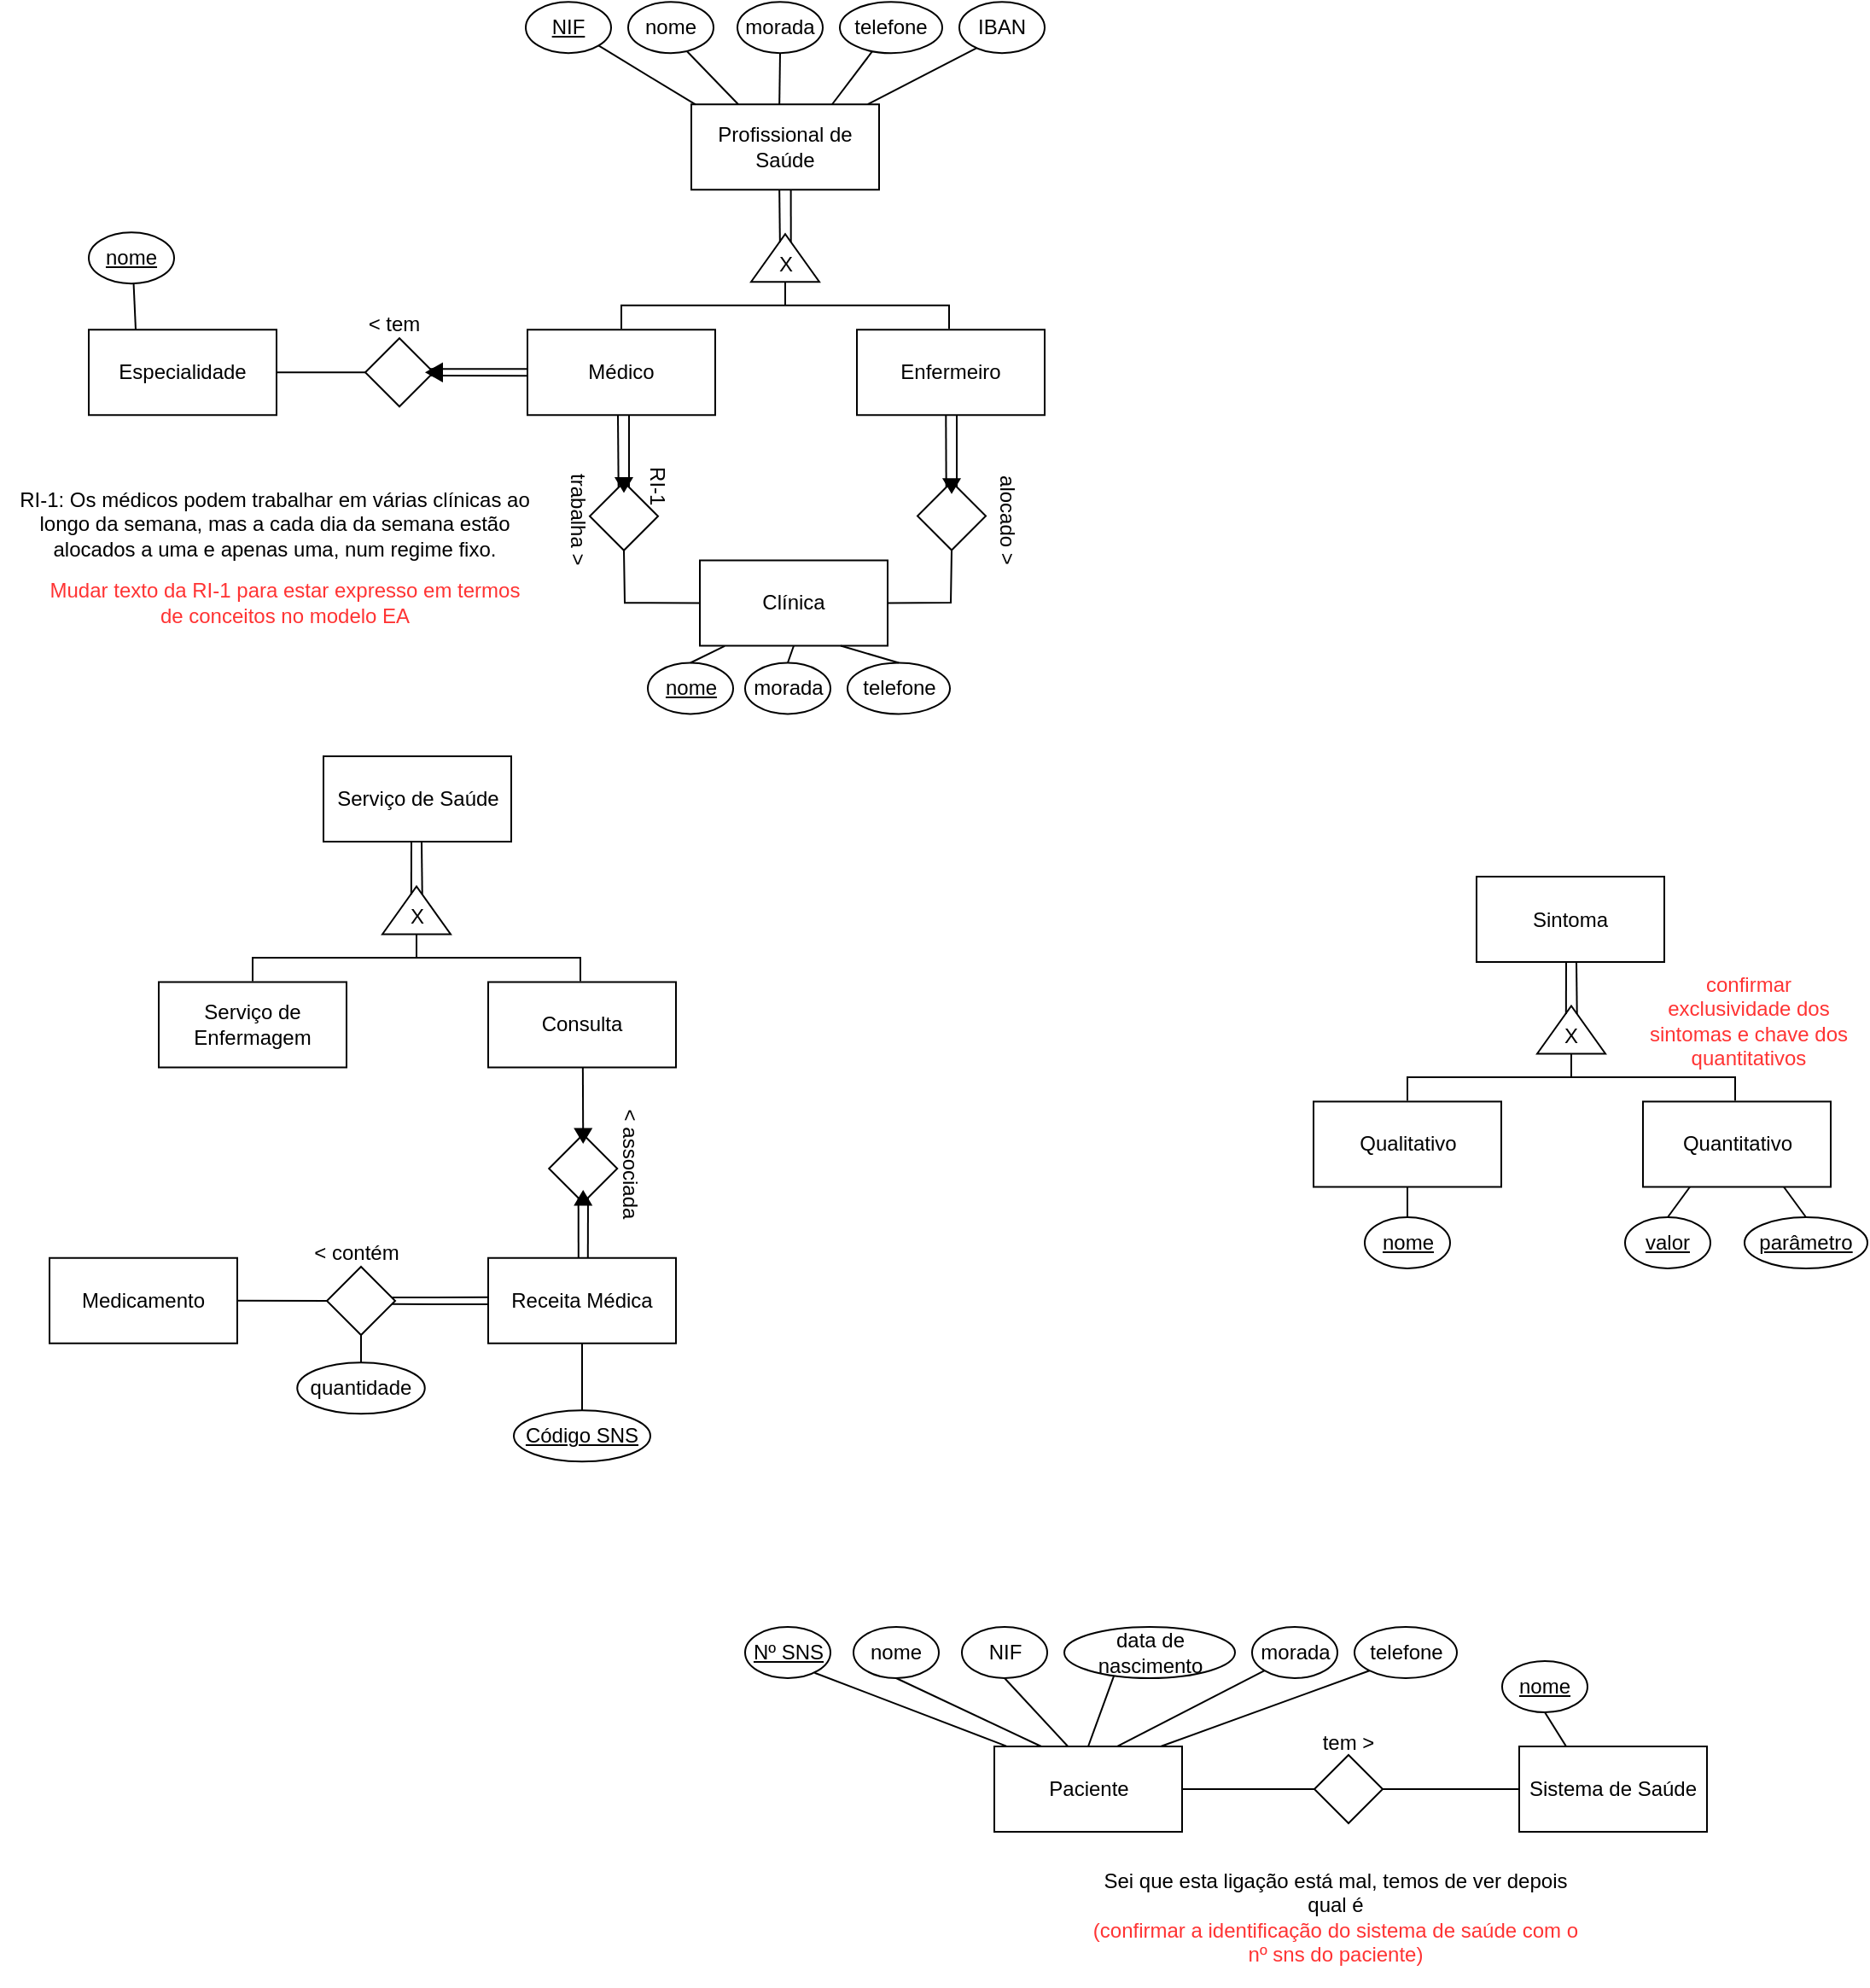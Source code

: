 <mxfile version="24.2.5" type="device">
  <diagram name="Página-1" id="wpr3pBIpoUip04HzEn6h">
    <mxGraphModel dx="967" dy="701" grid="1" gridSize="10" guides="1" tooltips="1" connect="1" arrows="1" fold="1" page="1" pageScale="1" pageWidth="1169" pageHeight="1654" math="0" shadow="0">
      <root>
        <mxCell id="0" />
        <mxCell id="1" parent="0" />
        <mxCell id="ECzDEPBXJ9Gx6K2N4yYG-2" value="Profissional de Saúde" style="html=1;whiteSpace=wrap;" parent="1" vertex="1">
          <mxGeometry x="433" y="118.13" width="110" height="50" as="geometry" />
        </mxCell>
        <mxCell id="ECzDEPBXJ9Gx6K2N4yYG-3" value="&lt;u&gt;NIF&lt;/u&gt;" style="ellipse;whiteSpace=wrap;html=1;" parent="1" vertex="1">
          <mxGeometry x="336" y="58.13" width="50" height="30" as="geometry" />
        </mxCell>
        <mxCell id="ECzDEPBXJ9Gx6K2N4yYG-4" value="nome" style="ellipse;whiteSpace=wrap;html=1;" parent="1" vertex="1">
          <mxGeometry x="396" y="58.13" width="50" height="30" as="geometry" />
        </mxCell>
        <mxCell id="ECzDEPBXJ9Gx6K2N4yYG-5" value="morada" style="ellipse;whiteSpace=wrap;html=1;" parent="1" vertex="1">
          <mxGeometry x="460" y="58.13" width="50" height="30" as="geometry" />
        </mxCell>
        <mxCell id="ECzDEPBXJ9Gx6K2N4yYG-6" value="telefone" style="ellipse;whiteSpace=wrap;html=1;" parent="1" vertex="1">
          <mxGeometry x="520" y="58.13" width="60" height="30" as="geometry" />
        </mxCell>
        <mxCell id="ECzDEPBXJ9Gx6K2N4yYG-7" value="IBAN" style="ellipse;whiteSpace=wrap;html=1;" parent="1" vertex="1">
          <mxGeometry x="590" y="58.13" width="50" height="30" as="geometry" />
        </mxCell>
        <mxCell id="ECzDEPBXJ9Gx6K2N4yYG-9" value="" style="endArrow=none;html=1;rounded=0;exitX=1;exitY=1;exitDx=0;exitDy=0;entryX=0.022;entryY=0.002;entryDx=0;entryDy=0;entryPerimeter=0;" parent="1" source="ECzDEPBXJ9Gx6K2N4yYG-3" target="ECzDEPBXJ9Gx6K2N4yYG-2" edge="1">
          <mxGeometry width="50" height="50" relative="1" as="geometry">
            <mxPoint x="463" y="198.13" as="sourcePoint" />
            <mxPoint x="513" y="148.13" as="targetPoint" />
          </mxGeometry>
        </mxCell>
        <mxCell id="ECzDEPBXJ9Gx6K2N4yYG-10" value="" style="endArrow=none;html=1;rounded=0;entryX=0.693;entryY=0.97;entryDx=0;entryDy=0;entryPerimeter=0;exitX=0.25;exitY=0;exitDx=0;exitDy=0;" parent="1" source="ECzDEPBXJ9Gx6K2N4yYG-2" target="ECzDEPBXJ9Gx6K2N4yYG-4" edge="1">
          <mxGeometry width="50" height="50" relative="1" as="geometry">
            <mxPoint x="463" y="198.13" as="sourcePoint" />
            <mxPoint x="513" y="148.13" as="targetPoint" />
          </mxGeometry>
        </mxCell>
        <mxCell id="ECzDEPBXJ9Gx6K2N4yYG-11" value="" style="endArrow=none;html=1;rounded=0;entryX=0.5;entryY=1;entryDx=0;entryDy=0;exitX=0.469;exitY=0.008;exitDx=0;exitDy=0;exitPerimeter=0;" parent="1" source="ECzDEPBXJ9Gx6K2N4yYG-2" target="ECzDEPBXJ9Gx6K2N4yYG-5" edge="1">
          <mxGeometry width="50" height="50" relative="1" as="geometry">
            <mxPoint x="463" y="198.13" as="sourcePoint" />
            <mxPoint x="513" y="148.13" as="targetPoint" />
          </mxGeometry>
        </mxCell>
        <mxCell id="ECzDEPBXJ9Gx6K2N4yYG-12" value="" style="endArrow=none;html=1;rounded=0;entryX=0.315;entryY=0.97;entryDx=0;entryDy=0;entryPerimeter=0;exitX=0.75;exitY=0;exitDx=0;exitDy=0;" parent="1" source="ECzDEPBXJ9Gx6K2N4yYG-2" target="ECzDEPBXJ9Gx6K2N4yYG-6" edge="1">
          <mxGeometry width="50" height="50" relative="1" as="geometry">
            <mxPoint x="513" y="118.13" as="sourcePoint" />
            <mxPoint x="513" y="148.13" as="targetPoint" />
          </mxGeometry>
        </mxCell>
        <mxCell id="ECzDEPBXJ9Gx6K2N4yYG-13" value="" style="endArrow=none;html=1;rounded=0;entryX=0.201;entryY=0.901;entryDx=0;entryDy=0;entryPerimeter=0;exitX=0.94;exitY=-0.001;exitDx=0;exitDy=0;exitPerimeter=0;" parent="1" source="ECzDEPBXJ9Gx6K2N4yYG-2" target="ECzDEPBXJ9Gx6K2N4yYG-7" edge="1">
          <mxGeometry width="50" height="50" relative="1" as="geometry">
            <mxPoint x="463" y="168.13" as="sourcePoint" />
            <mxPoint x="513" y="118.13" as="targetPoint" />
          </mxGeometry>
        </mxCell>
        <mxCell id="ECzDEPBXJ9Gx6K2N4yYG-14" value="Clínica" style="html=1;whiteSpace=wrap;" parent="1" vertex="1">
          <mxGeometry x="438" y="385.25" width="110" height="50" as="geometry" />
        </mxCell>
        <mxCell id="ECzDEPBXJ9Gx6K2N4yYG-16" value="&lt;u&gt;nome&lt;/u&gt;" style="ellipse;whiteSpace=wrap;html=1;" parent="1" vertex="1">
          <mxGeometry x="407.5" y="445.25" width="50" height="30" as="geometry" />
        </mxCell>
        <mxCell id="ECzDEPBXJ9Gx6K2N4yYG-17" value="morada" style="ellipse;whiteSpace=wrap;html=1;" parent="1" vertex="1">
          <mxGeometry x="464.5" y="445.25" width="50" height="30" as="geometry" />
        </mxCell>
        <mxCell id="ECzDEPBXJ9Gx6K2N4yYG-18" value="telefone" style="ellipse;whiteSpace=wrap;html=1;" parent="1" vertex="1">
          <mxGeometry x="524.5" y="445.25" width="60" height="30" as="geometry" />
        </mxCell>
        <mxCell id="ECzDEPBXJ9Gx6K2N4yYG-19" value="" style="endArrow=none;html=1;rounded=0;exitX=0.132;exitY=1.004;exitDx=0;exitDy=0;exitPerimeter=0;entryX=0.5;entryY=0;entryDx=0;entryDy=0;" parent="1" source="ECzDEPBXJ9Gx6K2N4yYG-14" target="ECzDEPBXJ9Gx6K2N4yYG-16" edge="1">
          <mxGeometry width="50" height="50" relative="1" as="geometry">
            <mxPoint x="417.5" y="446" as="sourcePoint" />
            <mxPoint x="443" y="445.25" as="targetPoint" />
          </mxGeometry>
        </mxCell>
        <mxCell id="ECzDEPBXJ9Gx6K2N4yYG-20" value="" style="endArrow=none;html=1;rounded=0;entryX=0.5;entryY=0;entryDx=0;entryDy=0;exitX=0.5;exitY=1;exitDx=0;exitDy=0;" parent="1" source="ECzDEPBXJ9Gx6K2N4yYG-14" target="ECzDEPBXJ9Gx6K2N4yYG-17" edge="1">
          <mxGeometry width="50" height="50" relative="1" as="geometry">
            <mxPoint x="457.5" y="476" as="sourcePoint" />
            <mxPoint x="507.5" y="426" as="targetPoint" />
          </mxGeometry>
        </mxCell>
        <mxCell id="ECzDEPBXJ9Gx6K2N4yYG-21" value="" style="endArrow=none;html=1;rounded=0;entryX=0.5;entryY=0;entryDx=0;entryDy=0;exitX=0.75;exitY=1;exitDx=0;exitDy=0;" parent="1" source="ECzDEPBXJ9Gx6K2N4yYG-14" target="ECzDEPBXJ9Gx6K2N4yYG-18" edge="1">
          <mxGeometry width="50" height="50" relative="1" as="geometry">
            <mxPoint x="457.5" y="476" as="sourcePoint" />
            <mxPoint x="507.5" y="426" as="targetPoint" />
          </mxGeometry>
        </mxCell>
        <mxCell id="ECzDEPBXJ9Gx6K2N4yYG-22" value="Paciente" style="html=1;whiteSpace=wrap;" parent="1" vertex="1">
          <mxGeometry x="610.5" y="1080" width="110" height="50" as="geometry" />
        </mxCell>
        <mxCell id="ECzDEPBXJ9Gx6K2N4yYG-23" value="&lt;u&gt;Nº SNS&lt;/u&gt;" style="ellipse;whiteSpace=wrap;html=1;" parent="1" vertex="1">
          <mxGeometry x="464.5" y="1010" width="50" height="30" as="geometry" />
        </mxCell>
        <mxCell id="ECzDEPBXJ9Gx6K2N4yYG-24" value="NIF" style="ellipse;whiteSpace=wrap;html=1;" parent="1" vertex="1">
          <mxGeometry x="591.5" y="1010" width="50" height="30" as="geometry" />
        </mxCell>
        <mxCell id="ECzDEPBXJ9Gx6K2N4yYG-25" value="nome" style="ellipse;whiteSpace=wrap;html=1;" parent="1" vertex="1">
          <mxGeometry x="528" y="1010" width="50" height="30" as="geometry" />
        </mxCell>
        <mxCell id="ECzDEPBXJ9Gx6K2N4yYG-26" value="morada" style="ellipse;whiteSpace=wrap;html=1;" parent="1" vertex="1">
          <mxGeometry x="761.5" y="1010" width="50" height="30" as="geometry" />
        </mxCell>
        <mxCell id="ECzDEPBXJ9Gx6K2N4yYG-27" value="telefone" style="ellipse;whiteSpace=wrap;html=1;" parent="1" vertex="1">
          <mxGeometry x="821.5" y="1010" width="60" height="30" as="geometry" />
        </mxCell>
        <mxCell id="ECzDEPBXJ9Gx6K2N4yYG-28" value="data de nascimento" style="ellipse;whiteSpace=wrap;html=1;" parent="1" vertex="1">
          <mxGeometry x="651.5" y="1010" width="100" height="30" as="geometry" />
        </mxCell>
        <mxCell id="ECzDEPBXJ9Gx6K2N4yYG-29" value="" style="endArrow=none;html=1;rounded=0;exitX=0.814;exitY=0.895;exitDx=0;exitDy=0;exitPerimeter=0;entryX=0.064;entryY=-0.004;entryDx=0;entryDy=0;entryPerimeter=0;" parent="1" source="ECzDEPBXJ9Gx6K2N4yYG-23" target="ECzDEPBXJ9Gx6K2N4yYG-22" edge="1">
          <mxGeometry width="50" height="50" relative="1" as="geometry">
            <mxPoint x="631.5" y="1060" as="sourcePoint" />
            <mxPoint x="681.5" y="1010" as="targetPoint" />
          </mxGeometry>
        </mxCell>
        <mxCell id="ECzDEPBXJ9Gx6K2N4yYG-30" value="" style="endArrow=none;html=1;rounded=0;exitX=0.25;exitY=0;exitDx=0;exitDy=0;entryX=0.5;entryY=1;entryDx=0;entryDy=0;" parent="1" source="ECzDEPBXJ9Gx6K2N4yYG-22" target="ECzDEPBXJ9Gx6K2N4yYG-25" edge="1">
          <mxGeometry width="50" height="50" relative="1" as="geometry">
            <mxPoint x="651.5" y="1070" as="sourcePoint" />
            <mxPoint x="701.5" y="1020" as="targetPoint" />
          </mxGeometry>
        </mxCell>
        <mxCell id="ECzDEPBXJ9Gx6K2N4yYG-31" value="" style="endArrow=none;html=1;rounded=0;entryX=0.5;entryY=1;entryDx=0;entryDy=0;exitX=0.393;exitY=0.002;exitDx=0;exitDy=0;exitPerimeter=0;" parent="1" source="ECzDEPBXJ9Gx6K2N4yYG-22" target="ECzDEPBXJ9Gx6K2N4yYG-24" edge="1">
          <mxGeometry width="50" height="50" relative="1" as="geometry">
            <mxPoint x="651.5" y="1070" as="sourcePoint" />
            <mxPoint x="701.5" y="1020" as="targetPoint" />
          </mxGeometry>
        </mxCell>
        <mxCell id="ECzDEPBXJ9Gx6K2N4yYG-32" value="" style="endArrow=none;html=1;rounded=0;entryX=0.29;entryY=0.959;entryDx=0;entryDy=0;entryPerimeter=0;exitX=0.5;exitY=0;exitDx=0;exitDy=0;" parent="1" source="ECzDEPBXJ9Gx6K2N4yYG-22" target="ECzDEPBXJ9Gx6K2N4yYG-28" edge="1">
          <mxGeometry width="50" height="50" relative="1" as="geometry">
            <mxPoint x="651.5" y="1080" as="sourcePoint" />
            <mxPoint x="701.5" y="1030" as="targetPoint" />
          </mxGeometry>
        </mxCell>
        <mxCell id="ECzDEPBXJ9Gx6K2N4yYG-33" value="" style="endArrow=none;html=1;rounded=0;entryX=0;entryY=1;entryDx=0;entryDy=0;exitX=0.653;exitY=0.001;exitDx=0;exitDy=0;exitPerimeter=0;" parent="1" source="ECzDEPBXJ9Gx6K2N4yYG-22" target="ECzDEPBXJ9Gx6K2N4yYG-26" edge="1">
          <mxGeometry width="50" height="50" relative="1" as="geometry">
            <mxPoint x="661.5" y="1070" as="sourcePoint" />
            <mxPoint x="711.5" y="1020" as="targetPoint" />
          </mxGeometry>
        </mxCell>
        <mxCell id="ECzDEPBXJ9Gx6K2N4yYG-34" value="" style="endArrow=none;html=1;rounded=0;entryX=0;entryY=1;entryDx=0;entryDy=0;exitX=0.889;exitY=-0.002;exitDx=0;exitDy=0;exitPerimeter=0;" parent="1" source="ECzDEPBXJ9Gx6K2N4yYG-22" target="ECzDEPBXJ9Gx6K2N4yYG-27" edge="1">
          <mxGeometry width="50" height="50" relative="1" as="geometry">
            <mxPoint x="631.5" y="1060" as="sourcePoint" />
            <mxPoint x="681.5" y="1010" as="targetPoint" />
          </mxGeometry>
        </mxCell>
        <mxCell id="ECzDEPBXJ9Gx6K2N4yYG-35" value="Sistema de Saúde" style="html=1;whiteSpace=wrap;" parent="1" vertex="1">
          <mxGeometry x="918" y="1080" width="110" height="50" as="geometry" />
        </mxCell>
        <mxCell id="ECzDEPBXJ9Gx6K2N4yYG-36" value="&lt;u&gt;nome&lt;/u&gt;" style="ellipse;whiteSpace=wrap;html=1;" parent="1" vertex="1">
          <mxGeometry x="908" y="1030" width="50" height="30" as="geometry" />
        </mxCell>
        <mxCell id="ECzDEPBXJ9Gx6K2N4yYG-37" value="" style="endArrow=none;html=1;rounded=0;entryX=0.5;entryY=1;entryDx=0;entryDy=0;exitX=0.25;exitY=0;exitDx=0;exitDy=0;" parent="1" source="ECzDEPBXJ9Gx6K2N4yYG-35" target="ECzDEPBXJ9Gx6K2N4yYG-36" edge="1">
          <mxGeometry width="50" height="50" relative="1" as="geometry">
            <mxPoint x="848" y="1150" as="sourcePoint" />
            <mxPoint x="898" y="1100" as="targetPoint" />
          </mxGeometry>
        </mxCell>
        <mxCell id="ECzDEPBXJ9Gx6K2N4yYG-38" value="" style="rhombus;whiteSpace=wrap;html=1;" parent="1" vertex="1">
          <mxGeometry x="798" y="1085" width="40" height="40" as="geometry" />
        </mxCell>
        <mxCell id="ECzDEPBXJ9Gx6K2N4yYG-39" value="" style="endArrow=none;html=1;rounded=0;exitX=1;exitY=0.5;exitDx=0;exitDy=0;entryX=0;entryY=0.5;entryDx=0;entryDy=0;" parent="1" source="ECzDEPBXJ9Gx6K2N4yYG-38" target="ECzDEPBXJ9Gx6K2N4yYG-35" edge="1">
          <mxGeometry width="50" height="50" relative="1" as="geometry">
            <mxPoint x="768" y="1110" as="sourcePoint" />
            <mxPoint x="818" y="1060" as="targetPoint" />
          </mxGeometry>
        </mxCell>
        <mxCell id="ECzDEPBXJ9Gx6K2N4yYG-40" value="" style="endArrow=none;html=1;rounded=0;exitX=1;exitY=0.5;exitDx=0;exitDy=0;entryX=0;entryY=0.5;entryDx=0;entryDy=0;" parent="1" source="ECzDEPBXJ9Gx6K2N4yYG-22" target="ECzDEPBXJ9Gx6K2N4yYG-38" edge="1">
          <mxGeometry width="50" height="50" relative="1" as="geometry">
            <mxPoint x="768" y="1110" as="sourcePoint" />
            <mxPoint x="818" y="1060" as="targetPoint" />
          </mxGeometry>
        </mxCell>
        <mxCell id="ECzDEPBXJ9Gx6K2N4yYG-41" value="tem &amp;gt;" style="text;html=1;align=center;verticalAlign=middle;whiteSpace=wrap;rounded=0;" parent="1" vertex="1">
          <mxGeometry x="793" y="1068" width="50" height="20" as="geometry" />
        </mxCell>
        <mxCell id="ECzDEPBXJ9Gx6K2N4yYG-42" value="Médico" style="html=1;whiteSpace=wrap;" parent="1" vertex="1">
          <mxGeometry x="337" y="250.13" width="110" height="50" as="geometry" />
        </mxCell>
        <mxCell id="ECzDEPBXJ9Gx6K2N4yYG-43" value="Enfermeiro" style="html=1;whiteSpace=wrap;" parent="1" vertex="1">
          <mxGeometry x="530" y="250.13" width="110" height="50" as="geometry" />
        </mxCell>
        <mxCell id="ECzDEPBXJ9Gx6K2N4yYG-44" value="" style="triangle;whiteSpace=wrap;html=1;rotation=-90;" parent="1" vertex="1">
          <mxGeometry x="474" y="188.13" width="28" height="40" as="geometry" />
        </mxCell>
        <mxCell id="ECzDEPBXJ9Gx6K2N4yYG-45" value="" style="endArrow=none;html=1;rounded=0;entryX=0.469;entryY=1.002;entryDx=0;entryDy=0;entryPerimeter=0;exitX=0.831;exitY=0.423;exitDx=0;exitDy=0;exitPerimeter=0;" parent="1" source="ECzDEPBXJ9Gx6K2N4yYG-44" target="ECzDEPBXJ9Gx6K2N4yYG-2" edge="1">
          <mxGeometry width="50" height="50" relative="1" as="geometry">
            <mxPoint x="484.32" y="199.562" as="sourcePoint" />
            <mxPoint x="484.26" y="167.88" as="targetPoint" />
          </mxGeometry>
        </mxCell>
        <mxCell id="ECzDEPBXJ9Gx6K2N4yYG-47" value="" style="endArrow=none;html=1;rounded=0;entryX=0.53;entryY=1.004;entryDx=0;entryDy=0;entryPerimeter=0;exitX=0.831;exitY=0.584;exitDx=0;exitDy=0;exitPerimeter=0;" parent="1" source="ECzDEPBXJ9Gx6K2N4yYG-44" target="ECzDEPBXJ9Gx6K2N4yYG-2" edge="1">
          <mxGeometry width="50" height="50" relative="1" as="geometry">
            <mxPoint x="491.95" y="199.13" as="sourcePoint" />
            <mxPoint x="491.95" y="168.13" as="targetPoint" />
          </mxGeometry>
        </mxCell>
        <mxCell id="ECzDEPBXJ9Gx6K2N4yYG-48" value="X" style="text;html=1;align=center;verticalAlign=middle;whiteSpace=wrap;rounded=0;" parent="1" vertex="1">
          <mxGeometry x="480.5" y="204.63" width="15" height="15" as="geometry" />
        </mxCell>
        <mxCell id="ECzDEPBXJ9Gx6K2N4yYG-49" value="" style="strokeWidth=1;html=1;shape=mxgraph.flowchart.annotation_2;align=left;labelPosition=right;pointerEvents=1;rotation=90;" parent="1" vertex="1">
          <mxGeometry x="474.25" y="139.88" width="27.5" height="192" as="geometry" />
        </mxCell>
        <mxCell id="ECzDEPBXJ9Gx6K2N4yYG-50" value="Sei que esta ligação está mal, temos de ver depois qual é&lt;div&gt;&lt;font color=&quot;#ff3333&quot;&gt;(confirmar a identificação do sistema de saúde com o nº sns do paciente)&lt;/font&gt;&lt;/div&gt;" style="text;html=1;align=center;verticalAlign=middle;whiteSpace=wrap;rounded=0;" parent="1" vertex="1">
          <mxGeometry x="666.89" y="1140" width="287" height="80" as="geometry" />
        </mxCell>
        <mxCell id="ECzDEPBXJ9Gx6K2N4yYG-52" value="Serviço de Saúde" style="html=1;whiteSpace=wrap;" parent="1" vertex="1">
          <mxGeometry x="217.5" y="500" width="110" height="50" as="geometry" />
        </mxCell>
        <mxCell id="ECzDEPBXJ9Gx6K2N4yYG-53" value="Serviço de Enfermagem" style="html=1;whiteSpace=wrap;" parent="1" vertex="1">
          <mxGeometry x="121" y="632.25" width="110" height="50" as="geometry" />
        </mxCell>
        <mxCell id="ECzDEPBXJ9Gx6K2N4yYG-54" value="Consulta" style="html=1;whiteSpace=wrap;" parent="1" vertex="1">
          <mxGeometry x="314" y="632.25" width="110" height="50" as="geometry" />
        </mxCell>
        <mxCell id="ECzDEPBXJ9Gx6K2N4yYG-55" value="" style="triangle;whiteSpace=wrap;html=1;rotation=-90;" parent="1" vertex="1">
          <mxGeometry x="258" y="570.25" width="28" height="40" as="geometry" />
        </mxCell>
        <mxCell id="ECzDEPBXJ9Gx6K2N4yYG-56" value="" style="endArrow=none;html=1;rounded=0;entryX=0.469;entryY=1.002;entryDx=0;entryDy=0;entryPerimeter=0;exitX=0.831;exitY=0.423;exitDx=0;exitDy=0;exitPerimeter=0;" parent="1" source="ECzDEPBXJ9Gx6K2N4yYG-55" edge="1">
          <mxGeometry width="50" height="50" relative="1" as="geometry">
            <mxPoint x="268.32" y="581.682" as="sourcePoint" />
            <mxPoint x="269" y="550.25" as="targetPoint" />
          </mxGeometry>
        </mxCell>
        <mxCell id="ECzDEPBXJ9Gx6K2N4yYG-57" value="" style="endArrow=none;html=1;rounded=0;entryX=0.53;entryY=1.004;entryDx=0;entryDy=0;entryPerimeter=0;exitX=0.831;exitY=0.584;exitDx=0;exitDy=0;exitPerimeter=0;" parent="1" source="ECzDEPBXJ9Gx6K2N4yYG-55" edge="1">
          <mxGeometry width="50" height="50" relative="1" as="geometry">
            <mxPoint x="275.95" y="581.25" as="sourcePoint" />
            <mxPoint x="275" y="550.25" as="targetPoint" />
          </mxGeometry>
        </mxCell>
        <mxCell id="ECzDEPBXJ9Gx6K2N4yYG-58" value="X" style="text;html=1;align=center;verticalAlign=middle;whiteSpace=wrap;rounded=0;" parent="1" vertex="1">
          <mxGeometry x="264.5" y="586.75" width="15" height="15" as="geometry" />
        </mxCell>
        <mxCell id="ECzDEPBXJ9Gx6K2N4yYG-59" value="" style="strokeWidth=1;html=1;shape=mxgraph.flowchart.annotation_2;align=left;labelPosition=right;pointerEvents=1;rotation=90;" parent="1" vertex="1">
          <mxGeometry x="258.25" y="522" width="27.5" height="192" as="geometry" />
        </mxCell>
        <mxCell id="ECzDEPBXJ9Gx6K2N4yYG-60" value="Sintoma" style="html=1;whiteSpace=wrap;" parent="1" vertex="1">
          <mxGeometry x="893" y="570.5" width="110" height="50" as="geometry" />
        </mxCell>
        <mxCell id="ECzDEPBXJ9Gx6K2N4yYG-61" value="Qualitativo" style="html=1;whiteSpace=wrap;" parent="1" vertex="1">
          <mxGeometry x="797.5" y="702.25" width="110" height="50" as="geometry" />
        </mxCell>
        <mxCell id="ECzDEPBXJ9Gx6K2N4yYG-62" value="Quantitativo" style="html=1;whiteSpace=wrap;" parent="1" vertex="1">
          <mxGeometry x="990.5" y="702.25" width="110" height="50" as="geometry" />
        </mxCell>
        <mxCell id="ECzDEPBXJ9Gx6K2N4yYG-63" value="" style="triangle;whiteSpace=wrap;html=1;rotation=-90;" parent="1" vertex="1">
          <mxGeometry x="934.5" y="640.25" width="28" height="40" as="geometry" />
        </mxCell>
        <mxCell id="ECzDEPBXJ9Gx6K2N4yYG-64" value="" style="endArrow=none;html=1;rounded=0;entryX=0.469;entryY=1.002;entryDx=0;entryDy=0;entryPerimeter=0;exitX=0.831;exitY=0.423;exitDx=0;exitDy=0;exitPerimeter=0;" parent="1" source="ECzDEPBXJ9Gx6K2N4yYG-63" edge="1">
          <mxGeometry width="50" height="50" relative="1" as="geometry">
            <mxPoint x="944.82" y="651.682" as="sourcePoint" />
            <mxPoint x="945.5" y="620.25" as="targetPoint" />
          </mxGeometry>
        </mxCell>
        <mxCell id="ECzDEPBXJ9Gx6K2N4yYG-65" value="" style="endArrow=none;html=1;rounded=0;entryX=0.53;entryY=1.004;entryDx=0;entryDy=0;entryPerimeter=0;exitX=0.831;exitY=0.584;exitDx=0;exitDy=0;exitPerimeter=0;" parent="1" source="ECzDEPBXJ9Gx6K2N4yYG-63" edge="1">
          <mxGeometry width="50" height="50" relative="1" as="geometry">
            <mxPoint x="952.45" y="651.25" as="sourcePoint" />
            <mxPoint x="951.5" y="620.25" as="targetPoint" />
          </mxGeometry>
        </mxCell>
        <mxCell id="ECzDEPBXJ9Gx6K2N4yYG-66" value="X" style="text;html=1;align=center;verticalAlign=middle;whiteSpace=wrap;rounded=0;" parent="1" vertex="1">
          <mxGeometry x="941" y="656.75" width="15" height="15" as="geometry" />
        </mxCell>
        <mxCell id="ECzDEPBXJ9Gx6K2N4yYG-67" value="" style="strokeWidth=1;html=1;shape=mxgraph.flowchart.annotation_2;align=left;labelPosition=right;pointerEvents=1;rotation=90;" parent="1" vertex="1">
          <mxGeometry x="934.75" y="592" width="27.5" height="192" as="geometry" />
        </mxCell>
        <mxCell id="ECzDEPBXJ9Gx6K2N4yYG-68" value="&lt;font color=&quot;#ff3333&quot;&gt;confirmar exclusividade dos sintomas e chave dos quantitativos&lt;/font&gt;" style="text;html=1;align=center;verticalAlign=middle;whiteSpace=wrap;rounded=0;" parent="1" vertex="1">
          <mxGeometry x="990.5" y="640.25" width="122.5" height="30" as="geometry" />
        </mxCell>
        <mxCell id="ECzDEPBXJ9Gx6K2N4yYG-69" value="Receita Médica" style="html=1;whiteSpace=wrap;" parent="1" vertex="1">
          <mxGeometry x="314" y="793.87" width="110" height="50" as="geometry" />
        </mxCell>
        <mxCell id="ECzDEPBXJ9Gx6K2N4yYG-70" value="&lt;u&gt;Código SNS&lt;/u&gt;" style="ellipse;whiteSpace=wrap;html=1;" parent="1" vertex="1">
          <mxGeometry x="329" y="883.12" width="80" height="30" as="geometry" />
        </mxCell>
        <mxCell id="ECzDEPBXJ9Gx6K2N4yYG-71" value="" style="endArrow=none;html=1;rounded=0;entryX=0.5;entryY=1;entryDx=0;entryDy=0;exitX=0.5;exitY=0;exitDx=0;exitDy=0;" parent="1" source="ECzDEPBXJ9Gx6K2N4yYG-70" target="ECzDEPBXJ9Gx6K2N4yYG-69" edge="1">
          <mxGeometry width="50" height="50" relative="1" as="geometry">
            <mxPoint x="274" y="951.12" as="sourcePoint" />
            <mxPoint x="324" y="901.12" as="targetPoint" />
          </mxGeometry>
        </mxCell>
        <mxCell id="SgDSknZQjqFgcELRfKV_-1" value="Especialidade" style="html=1;whiteSpace=wrap;" parent="1" vertex="1">
          <mxGeometry x="80" y="250.13" width="110" height="50" as="geometry" />
        </mxCell>
        <mxCell id="SgDSknZQjqFgcELRfKV_-2" value="&lt;u&gt;nome&lt;/u&gt;" style="ellipse;whiteSpace=wrap;html=1;" parent="1" vertex="1">
          <mxGeometry x="80" y="193.13" width="50" height="30" as="geometry" />
        </mxCell>
        <mxCell id="SgDSknZQjqFgcELRfKV_-3" value="" style="endArrow=none;html=1;rounded=0;entryX=0.526;entryY=1.012;entryDx=0;entryDy=0;entryPerimeter=0;exitX=0.25;exitY=0;exitDx=0;exitDy=0;" parent="1" source="SgDSknZQjqFgcELRfKV_-1" target="SgDSknZQjqFgcELRfKV_-2" edge="1">
          <mxGeometry width="50" height="50" relative="1" as="geometry">
            <mxPoint x="106.5" y="280" as="sourcePoint" />
            <mxPoint x="156.5" y="230" as="targetPoint" />
          </mxGeometry>
        </mxCell>
        <mxCell id="SgDSknZQjqFgcELRfKV_-5" value="" style="rhombus;whiteSpace=wrap;html=1;" parent="1" vertex="1">
          <mxGeometry x="242" y="255.13" width="40" height="40" as="geometry" />
        </mxCell>
        <mxCell id="SgDSknZQjqFgcELRfKV_-6" value="&amp;lt; tem" style="text;html=1;align=center;verticalAlign=middle;whiteSpace=wrap;rounded=0;" parent="1" vertex="1">
          <mxGeometry x="234" y="237.13" width="50" height="20" as="geometry" />
        </mxCell>
        <mxCell id="SgDSknZQjqFgcELRfKV_-9" value="" style="endArrow=none;html=1;rounded=0;exitX=0.954;exitY=0.544;exitDx=0;exitDy=0;exitPerimeter=0;" parent="1" edge="1">
          <mxGeometry width="50" height="50" relative="1" as="geometry">
            <mxPoint x="280.16" y="277.02" as="sourcePoint" />
            <mxPoint x="337" y="277.13" as="targetPoint" />
          </mxGeometry>
        </mxCell>
        <mxCell id="SgDSknZQjqFgcELRfKV_-10" value="" style="endArrow=none;html=1;rounded=0;exitX=0.954;exitY=0.544;exitDx=0;exitDy=0;exitPerimeter=0;" parent="1" edge="1">
          <mxGeometry width="50" height="50" relative="1" as="geometry">
            <mxPoint x="280" y="273.13" as="sourcePoint" />
            <mxPoint x="337" y="273.13" as="targetPoint" />
          </mxGeometry>
        </mxCell>
        <mxCell id="SgDSknZQjqFgcELRfKV_-12" value="" style="triangle;whiteSpace=wrap;html=1;rotation=-180;fillColor=#000000;" parent="1" vertex="1">
          <mxGeometry x="278" y="270.13" width="9" height="10" as="geometry" />
        </mxCell>
        <mxCell id="SgDSknZQjqFgcELRfKV_-17" value="" style="endArrow=none;html=1;rounded=0;entryX=0;entryY=0.5;entryDx=0;entryDy=0;exitX=1;exitY=0.5;exitDx=0;exitDy=0;" parent="1" source="SgDSknZQjqFgcELRfKV_-1" target="SgDSknZQjqFgcELRfKV_-5" edge="1">
          <mxGeometry width="50" height="50" relative="1" as="geometry">
            <mxPoint x="200" y="280" as="sourcePoint" />
            <mxPoint x="260" y="240" as="targetPoint" />
          </mxGeometry>
        </mxCell>
        <mxCell id="SgDSknZQjqFgcELRfKV_-19" value="" style="rhombus;whiteSpace=wrap;html=1;" parent="1" vertex="1">
          <mxGeometry x="565.5" y="339.25" width="40" height="40" as="geometry" />
        </mxCell>
        <mxCell id="SgDSknZQjqFgcELRfKV_-20" value="alocado &amp;gt;" style="text;html=1;align=center;verticalAlign=middle;whiteSpace=wrap;rounded=0;rotation=90;" parent="1" vertex="1">
          <mxGeometry x="585.5" y="351.25" width="64" height="20" as="geometry" />
        </mxCell>
        <mxCell id="SgDSknZQjqFgcELRfKV_-21" value="" style="endArrow=none;html=1;rounded=0;exitX=0.421;exitY=0.076;exitDx=0;exitDy=0;exitPerimeter=0;entryX=0.474;entryY=1.003;entryDx=0;entryDy=0;entryPerimeter=0;" parent="1" source="SgDSknZQjqFgcELRfKV_-19" target="ECzDEPBXJ9Gx6K2N4yYG-43" edge="1">
          <mxGeometry width="50" height="50" relative="1" as="geometry">
            <mxPoint x="410" y="390" as="sourcePoint" />
            <mxPoint x="460" y="340" as="targetPoint" />
          </mxGeometry>
        </mxCell>
        <mxCell id="SgDSknZQjqFgcELRfKV_-22" value="" style="endArrow=none;html=1;rounded=0;exitX=0.421;exitY=0.076;exitDx=0;exitDy=0;exitPerimeter=0;entryX=0.474;entryY=1.003;entryDx=0;entryDy=0;entryPerimeter=0;" parent="1" edge="1">
          <mxGeometry width="50" height="50" relative="1" as="geometry">
            <mxPoint x="588.5" y="342.13" as="sourcePoint" />
            <mxPoint x="588.5" y="300.13" as="targetPoint" />
          </mxGeometry>
        </mxCell>
        <mxCell id="SgDSknZQjqFgcELRfKV_-23" value="" style="triangle;whiteSpace=wrap;html=1;rotation=90;fillColor=#000000;" parent="1" vertex="1">
          <mxGeometry x="581.61" y="336.86" width="7.78" height="9.28" as="geometry" />
        </mxCell>
        <mxCell id="SgDSknZQjqFgcELRfKV_-30" value="" style="endArrow=none;html=1;rounded=0;entryX=1;entryY=0.5;entryDx=0;entryDy=0;endSize=6;exitX=0.5;exitY=1;exitDx=0;exitDy=0;" parent="1" source="SgDSknZQjqFgcELRfKV_-19" edge="1">
          <mxGeometry width="50" height="50" relative="1" as="geometry">
            <mxPoint x="587.5" y="379.25" as="sourcePoint" />
            <mxPoint x="548" y="410.25" as="targetPoint" />
            <Array as="points">
              <mxPoint x="585" y="410" />
            </Array>
          </mxGeometry>
        </mxCell>
        <mxCell id="SgDSknZQjqFgcELRfKV_-33" value="" style="rhombus;whiteSpace=wrap;html=1;" parent="1" vertex="1">
          <mxGeometry x="373.5" y="339.37" width="40" height="40" as="geometry" />
        </mxCell>
        <mxCell id="SgDSknZQjqFgcELRfKV_-34" value="" style="endArrow=none;html=1;rounded=0;exitX=0.421;exitY=0.076;exitDx=0;exitDy=0;exitPerimeter=0;entryX=0.474;entryY=1.003;entryDx=0;entryDy=0;entryPerimeter=0;" parent="1" source="SgDSknZQjqFgcELRfKV_-33" edge="1">
          <mxGeometry width="50" height="50" relative="1" as="geometry">
            <mxPoint x="218" y="390.12" as="sourcePoint" />
            <mxPoint x="390" y="300.12" as="targetPoint" />
          </mxGeometry>
        </mxCell>
        <mxCell id="SgDSknZQjqFgcELRfKV_-35" value="" style="endArrow=none;html=1;rounded=0;exitX=0.421;exitY=0.076;exitDx=0;exitDy=0;exitPerimeter=0;entryX=0.474;entryY=1.003;entryDx=0;entryDy=0;entryPerimeter=0;" parent="1" edge="1">
          <mxGeometry width="50" height="50" relative="1" as="geometry">
            <mxPoint x="396.5" y="342.25" as="sourcePoint" />
            <mxPoint x="396.5" y="300.25" as="targetPoint" />
          </mxGeometry>
        </mxCell>
        <mxCell id="SgDSknZQjqFgcELRfKV_-36" value="" style="endArrow=none;html=1;rounded=0;entryX=0;entryY=0.5;entryDx=0;entryDy=0;endSize=6;exitX=0.5;exitY=1;exitDx=0;exitDy=0;" parent="1" source="SgDSknZQjqFgcELRfKV_-33" target="ECzDEPBXJ9Gx6K2N4yYG-14" edge="1">
          <mxGeometry width="50" height="50" relative="1" as="geometry">
            <mxPoint x="393.98" y="378.85" as="sourcePoint" />
            <mxPoint x="439" y="410.25" as="targetPoint" />
            <Array as="points">
              <mxPoint x="394" y="410.12" />
            </Array>
          </mxGeometry>
        </mxCell>
        <mxCell id="SgDSknZQjqFgcELRfKV_-38" value="" style="triangle;whiteSpace=wrap;html=1;rotation=90;fillColor=#000000;" parent="1" vertex="1">
          <mxGeometry x="389.61" y="336.25" width="7.78" height="9.28" as="geometry" />
        </mxCell>
        <mxCell id="SgDSknZQjqFgcELRfKV_-40" value="trabalha &amp;gt;" style="text;html=1;align=center;verticalAlign=middle;whiteSpace=wrap;rounded=0;rotation=90;" parent="1" vertex="1">
          <mxGeometry x="334" y="351.37" width="64" height="20" as="geometry" />
        </mxCell>
        <mxCell id="SgDSknZQjqFgcELRfKV_-41" value="RI-1" style="text;html=1;align=center;verticalAlign=middle;whiteSpace=wrap;rounded=0;rotation=90;" parent="1" vertex="1">
          <mxGeometry x="398" y="336.89" width="30" height="10" as="geometry" />
        </mxCell>
        <mxCell id="SgDSknZQjqFgcELRfKV_-42" value="RI-1: Os médicos podem trabalhar em várias clínicas ao longo da semana, mas a cada dia da semana estão alocados a uma e apenas uma, num regime fixo." style="text;html=1;align=center;verticalAlign=middle;whiteSpace=wrap;rounded=0;" parent="1" vertex="1">
          <mxGeometry x="28.5" y="349.25" width="320" height="30" as="geometry" />
        </mxCell>
        <mxCell id="8m5D9ZHBH1BfqwirOJDG-1" value="&lt;u&gt;nome&lt;/u&gt;" style="ellipse;whiteSpace=wrap;html=1;" vertex="1" parent="1">
          <mxGeometry x="827.5" y="770" width="50" height="30" as="geometry" />
        </mxCell>
        <mxCell id="8m5D9ZHBH1BfqwirOJDG-2" value="" style="endArrow=none;html=1;rounded=0;exitX=0.5;exitY=0;exitDx=0;exitDy=0;entryX=0.5;entryY=1;entryDx=0;entryDy=0;" edge="1" parent="1" source="8m5D9ZHBH1BfqwirOJDG-1" target="ECzDEPBXJ9Gx6K2N4yYG-61">
          <mxGeometry width="50" height="50" relative="1" as="geometry">
            <mxPoint x="850" y="700" as="sourcePoint" />
            <mxPoint x="900" y="650" as="targetPoint" />
          </mxGeometry>
        </mxCell>
        <mxCell id="8m5D9ZHBH1BfqwirOJDG-3" value="&lt;u&gt;valor&lt;/u&gt;" style="ellipse;whiteSpace=wrap;html=1;" vertex="1" parent="1">
          <mxGeometry x="980" y="770" width="50" height="30" as="geometry" />
        </mxCell>
        <mxCell id="8m5D9ZHBH1BfqwirOJDG-4" value="&lt;u&gt;parâmetro&lt;/u&gt;" style="ellipse;whiteSpace=wrap;html=1;" vertex="1" parent="1">
          <mxGeometry x="1050" y="770" width="72" height="30" as="geometry" />
        </mxCell>
        <mxCell id="8m5D9ZHBH1BfqwirOJDG-5" value="" style="endArrow=none;html=1;rounded=0;exitX=0.5;exitY=0;exitDx=0;exitDy=0;entryX=0.25;entryY=1;entryDx=0;entryDy=0;" edge="1" parent="1" source="8m5D9ZHBH1BfqwirOJDG-3" target="ECzDEPBXJ9Gx6K2N4yYG-62">
          <mxGeometry width="50" height="50" relative="1" as="geometry">
            <mxPoint x="990" y="780" as="sourcePoint" />
            <mxPoint x="1040" y="730" as="targetPoint" />
          </mxGeometry>
        </mxCell>
        <mxCell id="8m5D9ZHBH1BfqwirOJDG-6" value="" style="endArrow=none;html=1;rounded=0;exitX=0.5;exitY=0;exitDx=0;exitDy=0;entryX=0.75;entryY=1;entryDx=0;entryDy=0;" edge="1" parent="1" source="8m5D9ZHBH1BfqwirOJDG-4" target="ECzDEPBXJ9Gx6K2N4yYG-62">
          <mxGeometry width="50" height="50" relative="1" as="geometry">
            <mxPoint x="990" y="780" as="sourcePoint" />
            <mxPoint x="1040" y="730" as="targetPoint" />
          </mxGeometry>
        </mxCell>
        <mxCell id="8m5D9ZHBH1BfqwirOJDG-7" value="Medicamento" style="html=1;whiteSpace=wrap;" vertex="1" parent="1">
          <mxGeometry x="57" y="793.87" width="110" height="50" as="geometry" />
        </mxCell>
        <mxCell id="8m5D9ZHBH1BfqwirOJDG-8" value="&lt;font color=&quot;#ff3333&quot;&gt;Mudar texto da RI-1 para estar expresso em termos de conceitos no modelo EA&lt;/font&gt;" style="text;html=1;align=center;verticalAlign=middle;whiteSpace=wrap;rounded=0;" vertex="1" parent="1">
          <mxGeometry x="50" y="395.25" width="290" height="30" as="geometry" />
        </mxCell>
        <mxCell id="8m5D9ZHBH1BfqwirOJDG-15" value="" style="rhombus;whiteSpace=wrap;html=1;" vertex="1" parent="1">
          <mxGeometry x="219.5" y="799" width="40" height="40" as="geometry" />
        </mxCell>
        <mxCell id="8m5D9ZHBH1BfqwirOJDG-16" value="&amp;lt; contém" style="text;html=1;align=center;verticalAlign=middle;whiteSpace=wrap;rounded=0;" vertex="1" parent="1">
          <mxGeometry x="208.5" y="781" width="55.5" height="20" as="geometry" />
        </mxCell>
        <mxCell id="8m5D9ZHBH1BfqwirOJDG-17" value="" style="endArrow=none;html=1;rounded=0;exitX=0.954;exitY=0.544;exitDx=0;exitDy=0;exitPerimeter=0;entryX=0.003;entryY=0.543;entryDx=0;entryDy=0;entryPerimeter=0;" edge="1" parent="1" target="ECzDEPBXJ9Gx6K2N4yYG-69">
          <mxGeometry width="50" height="50" relative="1" as="geometry">
            <mxPoint x="257.66" y="820.89" as="sourcePoint" />
            <mxPoint x="314.5" y="821" as="targetPoint" />
          </mxGeometry>
        </mxCell>
        <mxCell id="8m5D9ZHBH1BfqwirOJDG-18" value="" style="endArrow=none;html=1;rounded=0;exitX=0.954;exitY=0.544;exitDx=0;exitDy=0;exitPerimeter=0;entryX=0.002;entryY=0.461;entryDx=0;entryDy=0;entryPerimeter=0;" edge="1" parent="1" target="ECzDEPBXJ9Gx6K2N4yYG-69">
          <mxGeometry width="50" height="50" relative="1" as="geometry">
            <mxPoint x="257.5" y="817" as="sourcePoint" />
            <mxPoint x="314.5" y="817" as="targetPoint" />
          </mxGeometry>
        </mxCell>
        <mxCell id="8m5D9ZHBH1BfqwirOJDG-20" value="" style="endArrow=none;html=1;rounded=0;entryX=0;entryY=0.5;entryDx=0;entryDy=0;exitX=1;exitY=0.5;exitDx=0;exitDy=0;" edge="1" parent="1" target="8m5D9ZHBH1BfqwirOJDG-15" source="8m5D9ZHBH1BfqwirOJDG-7">
          <mxGeometry width="50" height="50" relative="1" as="geometry">
            <mxPoint x="167.5" y="818.87" as="sourcePoint" />
            <mxPoint x="237.5" y="783.87" as="targetPoint" />
          </mxGeometry>
        </mxCell>
        <mxCell id="8m5D9ZHBH1BfqwirOJDG-21" value="quantidade" style="ellipse;whiteSpace=wrap;html=1;" vertex="1" parent="1">
          <mxGeometry x="202.13" y="855.12" width="74.75" height="30" as="geometry" />
        </mxCell>
        <mxCell id="8m5D9ZHBH1BfqwirOJDG-22" value="" style="endArrow=none;html=1;rounded=0;entryX=0.5;entryY=1;entryDx=0;entryDy=0;exitX=0.5;exitY=0;exitDx=0;exitDy=0;" edge="1" parent="1" source="8m5D9ZHBH1BfqwirOJDG-21" target="8m5D9ZHBH1BfqwirOJDG-15">
          <mxGeometry width="50" height="50" relative="1" as="geometry">
            <mxPoint x="217" y="943.87" as="sourcePoint" />
            <mxPoint x="267" y="893.87" as="targetPoint" />
          </mxGeometry>
        </mxCell>
        <mxCell id="8m5D9ZHBH1BfqwirOJDG-23" value="" style="rhombus;whiteSpace=wrap;html=1;" vertex="1" parent="1">
          <mxGeometry x="349.61" y="721.5" width="40" height="40" as="geometry" />
        </mxCell>
        <mxCell id="8m5D9ZHBH1BfqwirOJDG-24" value="" style="endArrow=none;html=1;rounded=0;exitX=0.481;exitY=-0.002;exitDx=0;exitDy=0;exitPerimeter=0;entryX=0.431;entryY=0.928;entryDx=0;entryDy=0;entryPerimeter=0;" edge="1" parent="1" source="ECzDEPBXJ9Gx6K2N4yYG-69" target="8m5D9ZHBH1BfqwirOJDG-23">
          <mxGeometry width="50" height="50" relative="1" as="geometry">
            <mxPoint x="367" y="790" as="sourcePoint" />
            <mxPoint x="367" y="758" as="targetPoint" />
          </mxGeometry>
        </mxCell>
        <mxCell id="8m5D9ZHBH1BfqwirOJDG-26" value="" style="triangle;whiteSpace=wrap;html=1;rotation=-90;fillColor=#000000;" vertex="1" parent="1">
          <mxGeometry x="365.72" y="754.25" width="7.78" height="9.28" as="geometry" />
        </mxCell>
        <mxCell id="8m5D9ZHBH1BfqwirOJDG-27" value="" style="endArrow=none;html=1;rounded=0;exitX=0.531;exitY=0.003;exitDx=0;exitDy=0;exitPerimeter=0;entryX=0.572;entryY=0.929;entryDx=0;entryDy=0;entryPerimeter=0;" edge="1" parent="1" source="ECzDEPBXJ9Gx6K2N4yYG-69" target="8m5D9ZHBH1BfqwirOJDG-23">
          <mxGeometry width="50" height="50" relative="1" as="geometry">
            <mxPoint x="372.55" y="793.87" as="sourcePoint" />
            <mxPoint x="372.55" y="758.87" as="targetPoint" />
          </mxGeometry>
        </mxCell>
        <mxCell id="8m5D9ZHBH1BfqwirOJDG-28" value="" style="endArrow=none;html=1;rounded=0;exitX=0.5;exitY=0;exitDx=0;exitDy=0;entryX=0.504;entryY=0.998;entryDx=0;entryDy=0;entryPerimeter=0;" edge="1" parent="1" source="8m5D9ZHBH1BfqwirOJDG-23" target="ECzDEPBXJ9Gx6K2N4yYG-54">
          <mxGeometry width="50" height="50" relative="1" as="geometry">
            <mxPoint x="350" y="750" as="sourcePoint" />
            <mxPoint x="400" y="700" as="targetPoint" />
          </mxGeometry>
        </mxCell>
        <mxCell id="8m5D9ZHBH1BfqwirOJDG-29" value="" style="triangle;whiteSpace=wrap;html=1;rotation=90;fillColor=#000000;" vertex="1" parent="1">
          <mxGeometry x="365.72" y="717.5" width="7.78" height="9.28" as="geometry" />
        </mxCell>
        <mxCell id="8m5D9ZHBH1BfqwirOJDG-30" value="&amp;lt; associada" style="text;html=1;align=center;verticalAlign=middle;whiteSpace=wrap;rounded=0;rotation=90;" vertex="1" parent="1">
          <mxGeometry x="357" y="724" width="80" height="30" as="geometry" />
        </mxCell>
      </root>
    </mxGraphModel>
  </diagram>
</mxfile>

